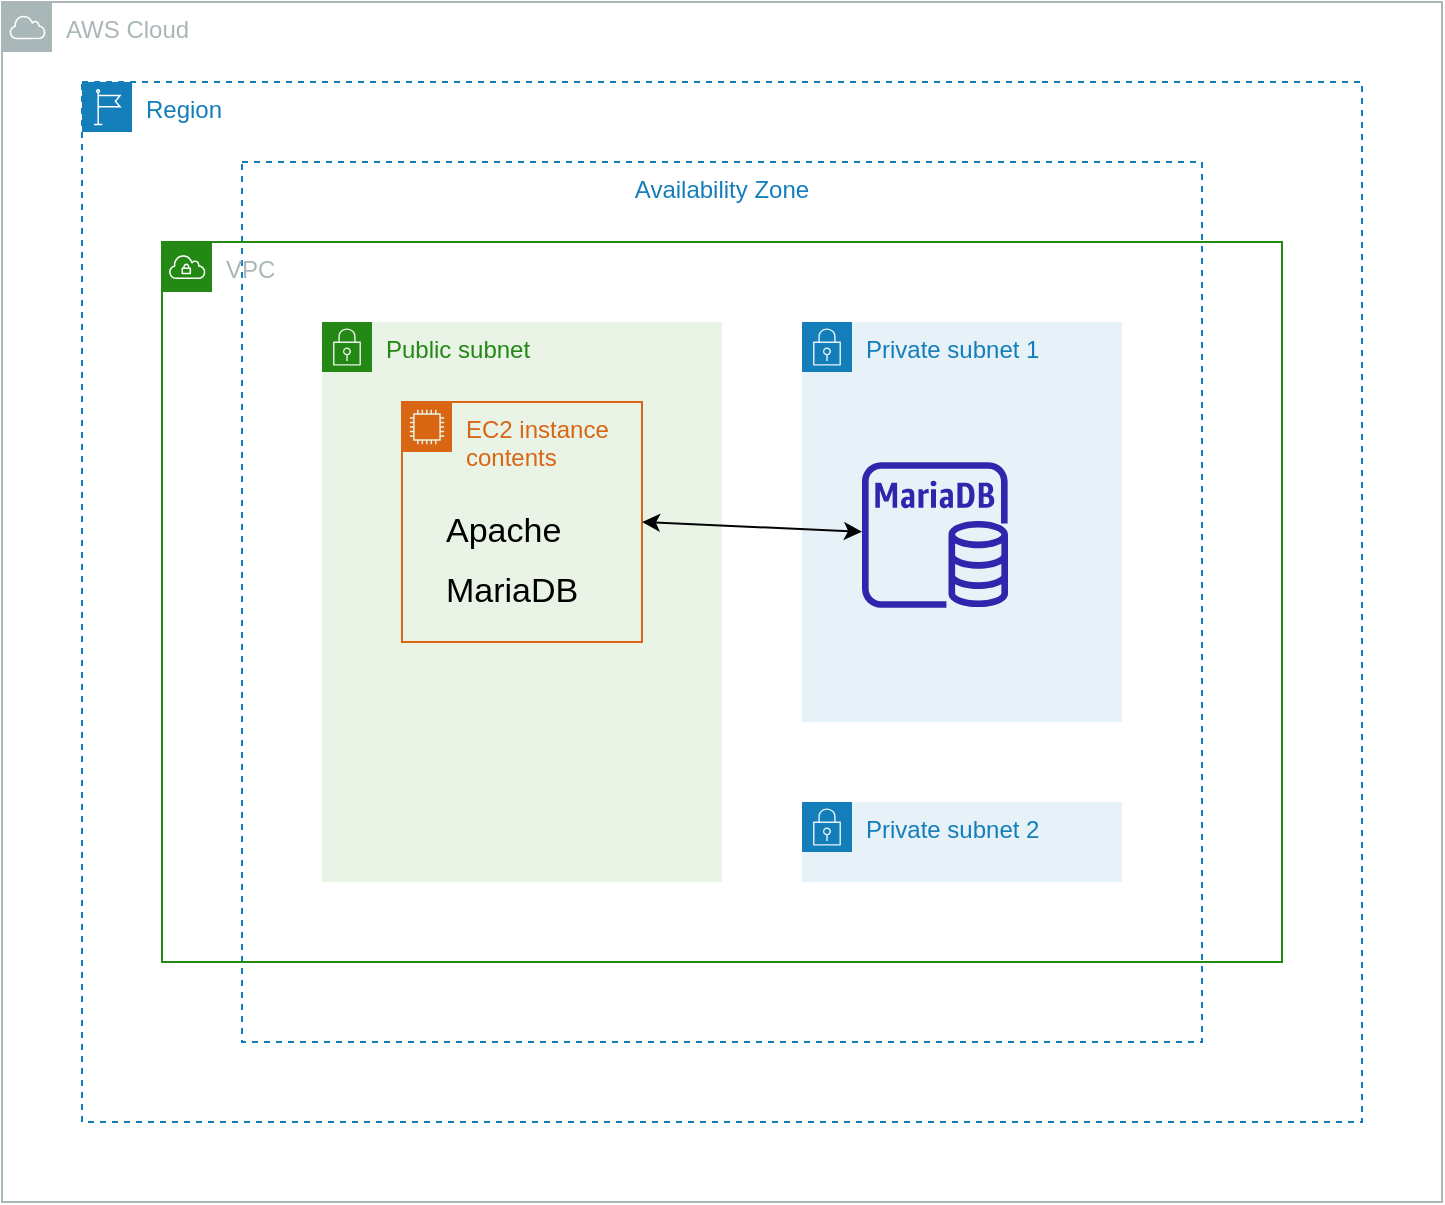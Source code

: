 <mxfile version="21.5.2" type="device">
  <diagram name="Page-1" id="9UPKOZhcNOca_EjjnHMy">
    <mxGraphModel dx="1194" dy="746" grid="1" gridSize="10" guides="1" tooltips="1" connect="1" arrows="1" fold="1" page="1" pageScale="1" pageWidth="850" pageHeight="1100" math="0" shadow="0">
      <root>
        <mxCell id="0" />
        <mxCell id="1" parent="0" />
        <mxCell id="wNulhjeVRchKM3TbgUKb-23" value="AWS Cloud" style="sketch=0;outlineConnect=0;gradientColor=none;html=1;whiteSpace=wrap;fontSize=12;fontStyle=0;shape=mxgraph.aws4.group;grIcon=mxgraph.aws4.group_aws_cloud;strokeColor=#AAB7B8;fillColor=none;verticalAlign=top;align=left;spacingLeft=30;fontColor=#AAB7B8;dashed=0;" vertex="1" parent="1">
          <mxGeometry x="40" y="40" width="720" height="600" as="geometry" />
        </mxCell>
        <mxCell id="wNulhjeVRchKM3TbgUKb-30" value="Region" style="points=[[0,0],[0.25,0],[0.5,0],[0.75,0],[1,0],[1,0.25],[1,0.5],[1,0.75],[1,1],[0.75,1],[0.5,1],[0.25,1],[0,1],[0,0.75],[0,0.5],[0,0.25]];outlineConnect=0;gradientColor=none;html=1;whiteSpace=wrap;fontSize=12;fontStyle=0;container=1;pointerEvents=0;collapsible=0;recursiveResize=0;shape=mxgraph.aws4.group;grIcon=mxgraph.aws4.group_region;strokeColor=#147EBA;fillColor=none;verticalAlign=top;align=left;spacingLeft=30;fontColor=#147EBA;dashed=1;" vertex="1" parent="1">
          <mxGeometry x="80" y="80" width="640" height="520" as="geometry" />
        </mxCell>
        <mxCell id="wNulhjeVRchKM3TbgUKb-36" value="Availability Zone" style="fillColor=none;strokeColor=#147EBA;dashed=1;verticalAlign=top;fontStyle=0;fontColor=#147EBA;whiteSpace=wrap;html=1;" vertex="1" parent="wNulhjeVRchKM3TbgUKb-30">
          <mxGeometry x="80" y="40" width="480" height="440" as="geometry" />
        </mxCell>
        <mxCell id="wNulhjeVRchKM3TbgUKb-37" value="VPC" style="points=[[0,0],[0.25,0],[0.5,0],[0.75,0],[1,0],[1,0.25],[1,0.5],[1,0.75],[1,1],[0.75,1],[0.5,1],[0.25,1],[0,1],[0,0.75],[0,0.5],[0,0.25]];outlineConnect=0;gradientColor=none;html=1;whiteSpace=wrap;fontSize=12;fontStyle=0;container=1;pointerEvents=0;collapsible=0;recursiveResize=0;shape=mxgraph.aws4.group;grIcon=mxgraph.aws4.group_vpc;strokeColor=#248814;fillColor=none;verticalAlign=top;align=left;spacingLeft=30;fontColor=#AAB7B8;dashed=0;" vertex="1" parent="wNulhjeVRchKM3TbgUKb-30">
          <mxGeometry x="40" y="80" width="560" height="360" as="geometry" />
        </mxCell>
        <mxCell id="wNulhjeVRchKM3TbgUKb-38" value="Public subnet" style="points=[[0,0],[0.25,0],[0.5,0],[0.75,0],[1,0],[1,0.25],[1,0.5],[1,0.75],[1,1],[0.75,1],[0.5,1],[0.25,1],[0,1],[0,0.75],[0,0.5],[0,0.25]];outlineConnect=0;gradientColor=none;html=1;whiteSpace=wrap;fontSize=12;fontStyle=0;container=1;pointerEvents=0;collapsible=0;recursiveResize=0;shape=mxgraph.aws4.group;grIcon=mxgraph.aws4.group_security_group;grStroke=0;strokeColor=#248814;fillColor=#E9F3E6;verticalAlign=top;align=left;spacingLeft=30;fontColor=#248814;dashed=0;" vertex="1" parent="wNulhjeVRchKM3TbgUKb-37">
          <mxGeometry x="80" y="40" width="200" height="280" as="geometry" />
        </mxCell>
        <mxCell id="wNulhjeVRchKM3TbgUKb-39" value="EC2 instance contents" style="points=[[0,0],[0.25,0],[0.5,0],[0.75,0],[1,0],[1,0.25],[1,0.5],[1,0.75],[1,1],[0.75,1],[0.5,1],[0.25,1],[0,1],[0,0.75],[0,0.5],[0,0.25]];outlineConnect=0;gradientColor=none;html=1;whiteSpace=wrap;fontSize=12;fontStyle=0;container=1;pointerEvents=0;collapsible=0;recursiveResize=0;shape=mxgraph.aws4.group;grIcon=mxgraph.aws4.group_ec2_instance_contents;strokeColor=#D86613;fillColor=none;verticalAlign=top;align=left;spacingLeft=30;fontColor=#D86613;dashed=0;" vertex="1" parent="wNulhjeVRchKM3TbgUKb-38">
          <mxGeometry x="40" y="40" width="120" height="120" as="geometry" />
        </mxCell>
        <mxCell id="wNulhjeVRchKM3TbgUKb-40" value="Private subnet 1" style="points=[[0,0],[0.25,0],[0.5,0],[0.75,0],[1,0],[1,0.25],[1,0.5],[1,0.75],[1,1],[0.75,1],[0.5,1],[0.25,1],[0,1],[0,0.75],[0,0.5],[0,0.25]];outlineConnect=0;gradientColor=none;html=1;whiteSpace=wrap;fontSize=12;fontStyle=0;container=1;pointerEvents=0;collapsible=0;recursiveResize=0;shape=mxgraph.aws4.group;grIcon=mxgraph.aws4.group_security_group;grStroke=0;strokeColor=#147EBA;fillColor=#E6F2F8;verticalAlign=top;align=left;spacingLeft=30;fontColor=#147EBA;dashed=0;" vertex="1" parent="wNulhjeVRchKM3TbgUKb-37">
          <mxGeometry x="320" y="40" width="160" height="200" as="geometry" />
        </mxCell>
        <mxCell id="wNulhjeVRchKM3TbgUKb-41" value="" style="sketch=0;outlineConnect=0;fontColor=#232F3E;gradientColor=none;fillColor=#2E27AD;strokeColor=none;dashed=0;verticalLabelPosition=bottom;verticalAlign=top;align=center;html=1;fontSize=12;fontStyle=0;aspect=fixed;pointerEvents=1;shape=mxgraph.aws4.rds_mariadb_instance;" vertex="1" parent="wNulhjeVRchKM3TbgUKb-40">
          <mxGeometry x="30" y="70" width="73" height="73" as="geometry" />
        </mxCell>
        <mxCell id="wNulhjeVRchKM3TbgUKb-43" value="" style="endArrow=classic;startArrow=classic;html=1;rounded=0;exitX=1;exitY=0.5;exitDx=0;exitDy=0;strokeColor=#030303;" edge="1" parent="wNulhjeVRchKM3TbgUKb-37" source="wNulhjeVRchKM3TbgUKb-39" target="wNulhjeVRchKM3TbgUKb-41">
          <mxGeometry width="50" height="50" relative="1" as="geometry">
            <mxPoint x="230" y="220" as="sourcePoint" />
            <mxPoint x="280" y="170" as="targetPoint" />
          </mxGeometry>
        </mxCell>
        <mxCell id="wNulhjeVRchKM3TbgUKb-42" value="Private subnet 2" style="points=[[0,0],[0.25,0],[0.5,0],[0.75,0],[1,0],[1,0.25],[1,0.5],[1,0.75],[1,1],[0.75,1],[0.5,1],[0.25,1],[0,1],[0,0.75],[0,0.5],[0,0.25]];outlineConnect=0;gradientColor=none;html=1;whiteSpace=wrap;fontSize=12;fontStyle=0;container=1;pointerEvents=0;collapsible=0;recursiveResize=0;shape=mxgraph.aws4.group;grIcon=mxgraph.aws4.group_security_group;grStroke=0;strokeColor=#147EBA;fillColor=#E6F2F8;verticalAlign=top;align=left;spacingLeft=30;fontColor=#147EBA;dashed=0;" vertex="1" parent="wNulhjeVRchKM3TbgUKb-30">
          <mxGeometry x="360" y="360" width="160" height="40" as="geometry" />
        </mxCell>
        <mxCell id="wNulhjeVRchKM3TbgUKb-17" value="&lt;font color=&quot;#000000&quot; style=&quot;font-size: 17px;&quot;&gt;MariaDB&lt;/font&gt;" style="text;html=1;align=left;verticalAlign=middle;whiteSpace=wrap;rounded=0;labelBackgroundColor=none;fillColor=none;fontSize=17;" vertex="1" parent="wNulhjeVRchKM3TbgUKb-30">
          <mxGeometry x="180" y="240" width="60" height="30" as="geometry" />
        </mxCell>
        <mxCell id="wNulhjeVRchKM3TbgUKb-16" value="&lt;font color=&quot;#000000&quot; style=&quot;font-size: 17px;&quot;&gt;Apache&lt;/font&gt;" style="text;html=1;align=left;verticalAlign=middle;whiteSpace=wrap;rounded=0;labelBackgroundColor=none;fillColor=none;fontSize=17;" vertex="1" parent="wNulhjeVRchKM3TbgUKb-30">
          <mxGeometry x="180" y="210" width="60" height="30" as="geometry" />
        </mxCell>
      </root>
    </mxGraphModel>
  </diagram>
</mxfile>
